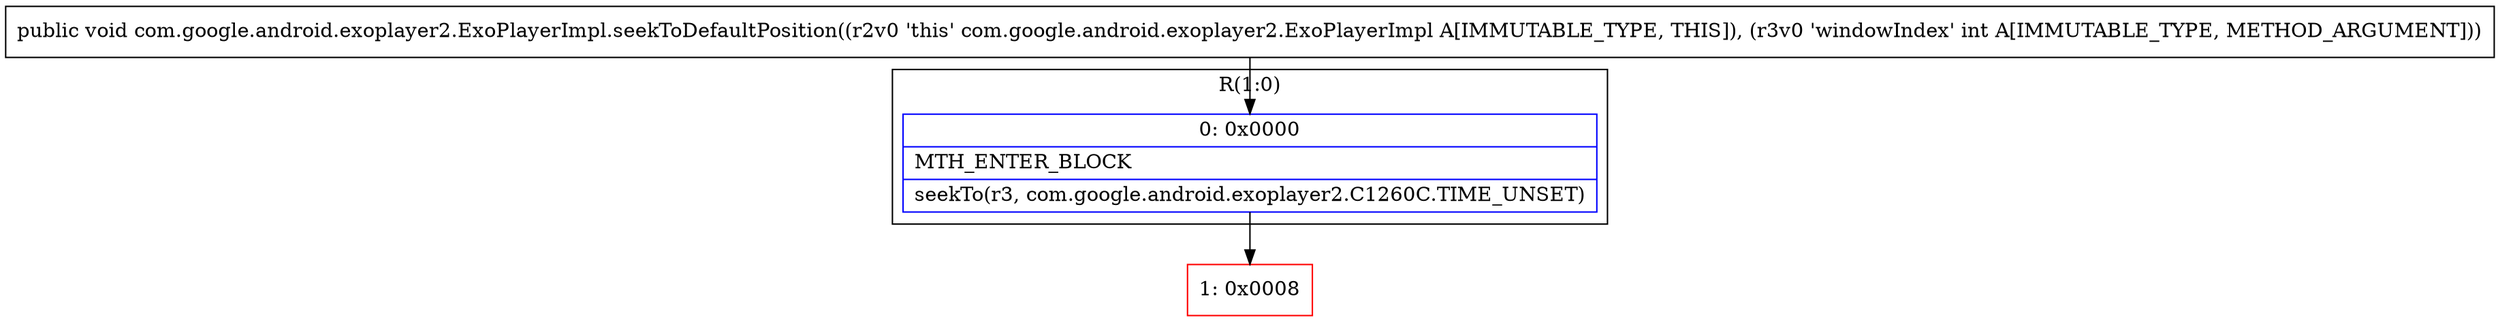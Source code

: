 digraph "CFG forcom.google.android.exoplayer2.ExoPlayerImpl.seekToDefaultPosition(I)V" {
subgraph cluster_Region_94220545 {
label = "R(1:0)";
node [shape=record,color=blue];
Node_0 [shape=record,label="{0\:\ 0x0000|MTH_ENTER_BLOCK\l|seekTo(r3, com.google.android.exoplayer2.C1260C.TIME_UNSET)\l}"];
}
Node_1 [shape=record,color=red,label="{1\:\ 0x0008}"];
MethodNode[shape=record,label="{public void com.google.android.exoplayer2.ExoPlayerImpl.seekToDefaultPosition((r2v0 'this' com.google.android.exoplayer2.ExoPlayerImpl A[IMMUTABLE_TYPE, THIS]), (r3v0 'windowIndex' int A[IMMUTABLE_TYPE, METHOD_ARGUMENT])) }"];
MethodNode -> Node_0;
Node_0 -> Node_1;
}

